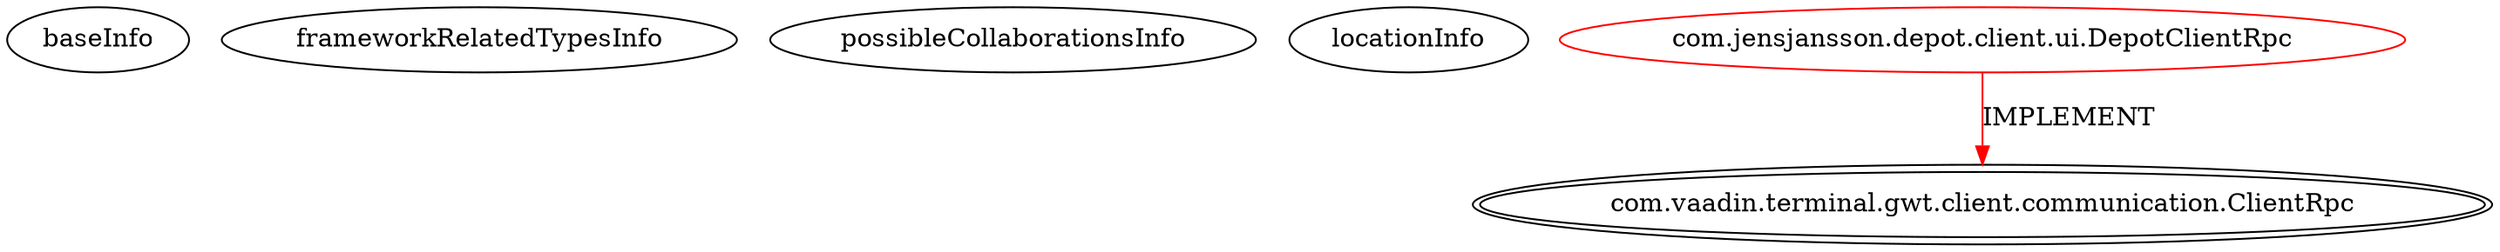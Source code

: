 digraph {
baseInfo[graphId=381,category="extension_graph",isAnonymous=false,possibleRelation=false]
frameworkRelatedTypesInfo[0="com.vaadin.terminal.gwt.client.communication.ClientRpc"]
possibleCollaborationsInfo[]
locationInfo[projectName="Peppe-Depot",filePath="/Peppe-Depot/Depot-master/src/com/jensjansson/depot/client/ui/DepotClientRpc.java",contextSignature="DepotClientRpc",graphId="381"]
0[label="com.jensjansson.depot.client.ui.DepotClientRpc",vertexType="ROOT_CLIENT_CLASS_DECLARATION",isFrameworkType=false,color=red]
1[label="com.vaadin.terminal.gwt.client.communication.ClientRpc",vertexType="FRAMEWORK_INTERFACE_TYPE",isFrameworkType=true,peripheries=2]
0->1[label="IMPLEMENT",color=red]
}
